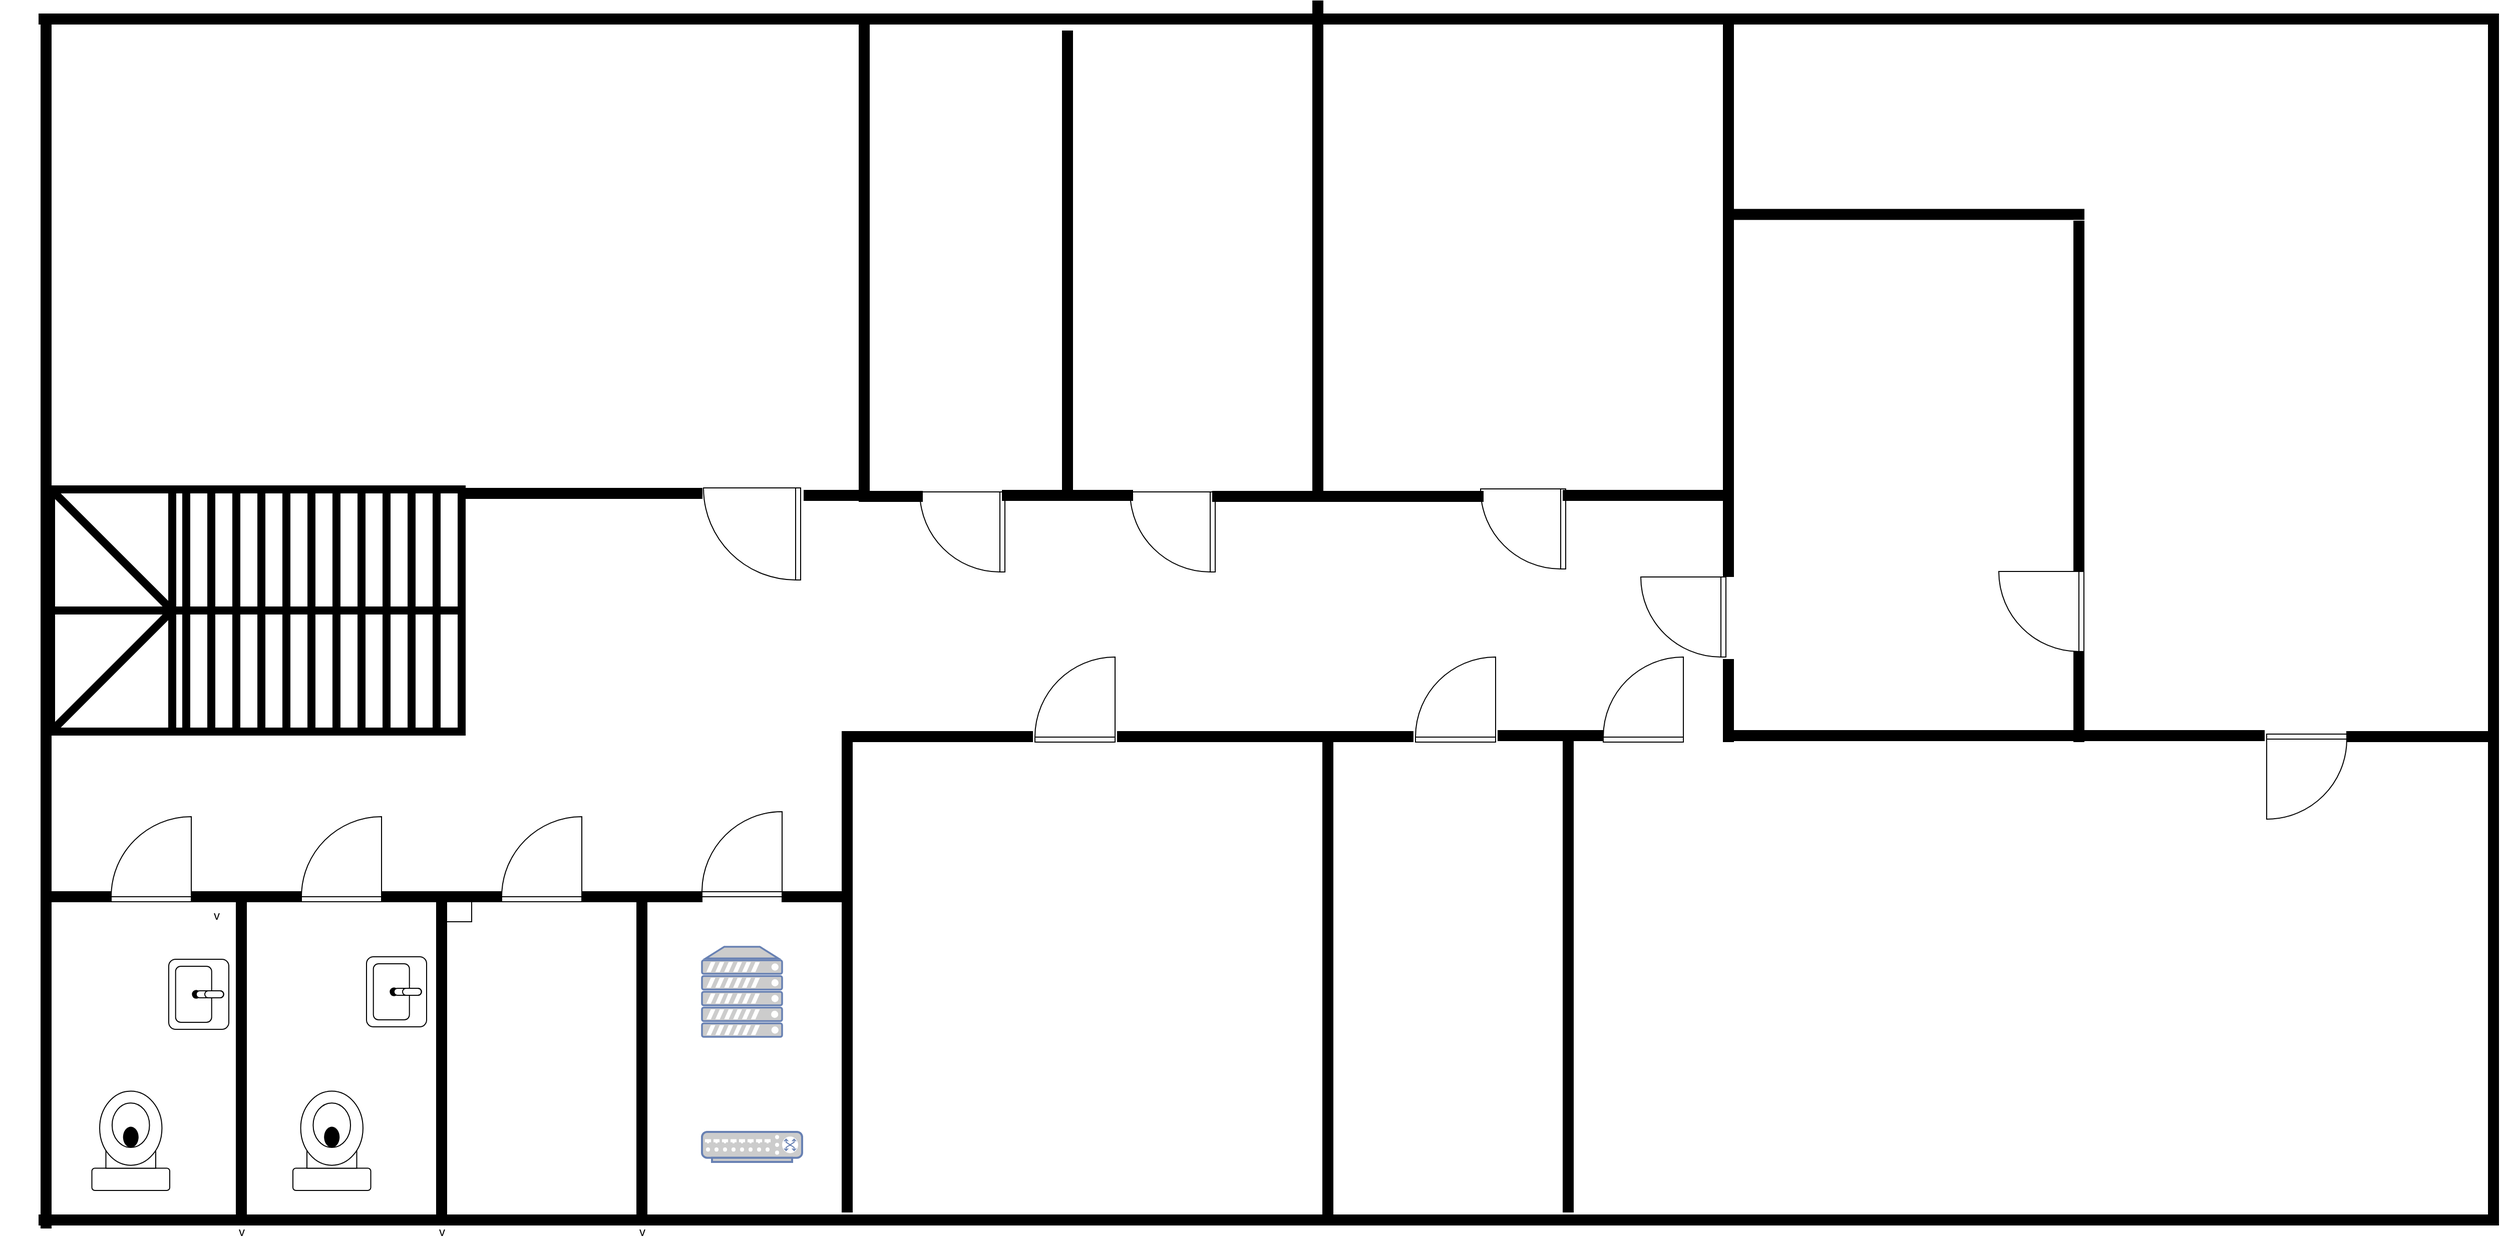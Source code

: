 <mxfile version="24.0.5" type="github">
  <diagram name="Page-1" id="38b20595-45e3-9b7f-d5ca-b57f44c5b66d">
    <mxGraphModel dx="2868" dy="1484" grid="1" gridSize="10" guides="1" tooltips="1" connect="1" arrows="1" fold="1" page="1" pageScale="1" pageWidth="1169" pageHeight="827" background="none" math="0" shadow="0">
      <root>
        <mxCell id="0" />
        <mxCell id="1" parent="0" />
        <mxCell id="cE951n0SnukcfVOSbf7h-42" value="" style="verticalLabelPosition=bottom;html=1;verticalAlign=top;align=center;strokeWidth=1;shape=mxgraph.floorplan.wallU;fillColor=#000000;rounded=0;shadow=0;comic=0;fontFamily=Verdana;fontSize=12;rotation=90;" vertex="1" parent="1">
          <mxGeometry x="1021" y="-380" width="1210" height="2456" as="geometry" />
        </mxCell>
        <mxCell id="cE951n0SnukcfVOSbf7h-43" value="" style="verticalLabelPosition=bottom;html=1;verticalAlign=top;align=center;strokeWidth=1;shape=mxgraph.floorplan.wall;fillColor=#000000;direction=south;rounded=0;shadow=0;comic=0;fontFamily=Verdana;fontSize=12;" vertex="1" parent="1">
          <mxGeometry x="400" y="253" width="10" height="1203" as="geometry" />
        </mxCell>
        <mxCell id="cE951n0SnukcfVOSbf7h-44" value="" style="verticalLabelPosition=bottom;html=1;verticalAlign=top;align=center;strokeWidth=1;shape=mxgraph.floorplan.wall;fillColor=#000000;rounded=0;shadow=0;comic=0;fontFamily=Verdana;fontSize=12;" vertex="1" parent="1">
          <mxGeometry x="1227" y="720" width="53" height="10" as="geometry" />
        </mxCell>
        <mxCell id="cE951n0SnukcfVOSbf7h-45" value="" style="verticalLabelPosition=bottom;html=1;verticalAlign=top;align=center;strokeWidth=1;shape=mxgraph.floorplan.doorLeft;rounded=0;shadow=0;comic=0;fontFamily=Verdana;fontSize=12;rotation=90;flipV=1;flipH=1;direction=west;" vertex="1" parent="1">
          <mxGeometry x="1280" y="718" width="80" height="85" as="geometry" />
        </mxCell>
        <mxCell id="cE951n0SnukcfVOSbf7h-46" value="" style="verticalLabelPosition=bottom;html=1;verticalAlign=top;align=center;strokeWidth=1;shape=mxgraph.floorplan.wall;fillColor=#000000;direction=south;rounded=0;shadow=0;comic=0;fontFamily=Verdana;fontSize=12;" vertex="1" parent="1">
          <mxGeometry x="1420" y="260" width="10" height="467" as="geometry" />
        </mxCell>
        <mxCell id="cE951n0SnukcfVOSbf7h-47" value="" style="verticalLabelPosition=bottom;html=1;verticalAlign=top;align=center;strokeWidth=1;shape=mxgraph.floorplan.wall;fillColor=#000000;direction=south;rounded=0;shadow=0;comic=0;fontFamily=Verdana;fontSize=12;" vertex="1" parent="1">
          <mxGeometry x="1217" y="247" width="10" height="483" as="geometry" />
        </mxCell>
        <mxCell id="cE951n0SnukcfVOSbf7h-48" value="" style="verticalLabelPosition=bottom;html=1;verticalAlign=top;align=center;strokeWidth=1;shape=mxgraph.floorplan.toilet;rounded=0;shadow=0;comic=0;fontFamily=Verdana;fontSize=12;rotation=-90;direction=north;" vertex="1" parent="1">
          <mxGeometry x="440" y="1330" width="99.25" height="77.75" as="geometry" />
        </mxCell>
        <mxCell id="cE951n0SnukcfVOSbf7h-49" value="" style="verticalLabelPosition=bottom;html=1;verticalAlign=top;align=center;strokeWidth=1;shape=mxgraph.floorplan.wall;fillColor=#000000;rounded=0;shadow=0;comic=0;fontFamily=Verdana;fontSize=12;" vertex="1" parent="1">
          <mxGeometry x="820" y="717" width="240" height="10" as="geometry" />
        </mxCell>
        <mxCell id="cE951n0SnukcfVOSbf7h-50" value="" style="verticalLabelPosition=bottom;html=1;verticalAlign=top;align=center;strokeWidth=1;shape=mxgraph.floorplan.doorLeft;rounded=0;shadow=0;comic=0;fillColor=#FFFFFF;fontFamily=Verdana;fontSize=12;rotation=90;" vertex="1" parent="1">
          <mxGeometry x="1070" y="720" width="92" height="85" as="geometry" />
        </mxCell>
        <mxCell id="cE951n0SnukcfVOSbf7h-51" value="" style="verticalLabelPosition=bottom;html=1;verticalAlign=top;align=center;strokeWidth=1;shape=mxgraph.floorplan.sink_2;rounded=0;shadow=0;comic=0;fontFamily=Verdana;fontSize=12;rotation=90;" vertex="1" parent="1">
          <mxGeometry x="522.5" y="1192.5" width="70" height="60" as="geometry" />
        </mxCell>
        <mxCell id="cE951n0SnukcfVOSbf7h-52" value="" style="verticalLabelPosition=bottom;html=1;verticalAlign=top;align=center;strokeWidth=1;shape=mxgraph.floorplan.wall;fillColor=#000000;direction=west;rounded=0;shadow=0;comic=0;fontFamily=Verdana;fontSize=12;" vertex="1" parent="1">
          <mxGeometry x="1162" y="719" width="58" height="10" as="geometry" />
        </mxCell>
        <mxCell id="cE951n0SnukcfVOSbf7h-53" value="" style="verticalLabelPosition=bottom;html=1;verticalAlign=top;align=center;shape=mxgraph.floorplan.stairsRest;direction=west;strokeWidth=8;" vertex="1" parent="1">
          <mxGeometry x="410" y="718" width="410" height="242" as="geometry" />
        </mxCell>
        <mxCell id="cE951n0SnukcfVOSbf7h-54" value="" style="verticalLabelPosition=bottom;html=1;verticalAlign=top;align=center;shape=mxgraph.floorplan.wall;fillColor=strokeColor;direction=south;" vertex="1" parent="1">
          <mxGeometry x="1200" y="960" width="10" height="480" as="geometry" />
        </mxCell>
        <mxCell id="cE951n0SnukcfVOSbf7h-55" value="v" style="verticalLabelPosition=bottom;html=1;verticalAlign=top;align=center;shape=mxgraph.floorplan.wall;fillColor=strokeColor;direction=south;" vertex="1" parent="1">
          <mxGeometry x="360" y="1120" width="480" height="326" as="geometry" />
        </mxCell>
        <mxCell id="cE951n0SnukcfVOSbf7h-56" value="v" style="verticalLabelPosition=bottom;html=1;verticalAlign=top;align=center;shape=mxgraph.floorplan.wall;fillColor=strokeColor;direction=south;" vertex="1" parent="1">
          <mxGeometry x="760" y="1120" width="480" height="326" as="geometry" />
        </mxCell>
        <mxCell id="cE951n0SnukcfVOSbf7h-57" value="v" style="verticalLabelPosition=bottom;html=1;verticalAlign=top;align=center;shape=mxgraph.floorplan.wall;fillColor=strokeColor;direction=south;" vertex="1" parent="1">
          <mxGeometry x="560" y="1120" width="480" height="326" as="geometry" />
        </mxCell>
        <mxCell id="cE951n0SnukcfVOSbf7h-58" value="" style="verticalLabelPosition=bottom;html=1;verticalAlign=top;align=center;shape=mxgraph.floorplan.doorLeft;aspect=fixed;direction=west;" vertex="1" parent="1">
          <mxGeometry x="1060" y="1040" width="80" height="85" as="geometry" />
        </mxCell>
        <mxCell id="cE951n0SnukcfVOSbf7h-59" value="" style="verticalLabelPosition=bottom;html=1;verticalAlign=top;align=center;shape=mxgraph.floorplan.wall;fillColor=strokeColor;" vertex="1" parent="1">
          <mxGeometry x="1140" y="1120" width="60" height="10" as="geometry" />
        </mxCell>
        <mxCell id="cE951n0SnukcfVOSbf7h-60" value="" style="verticalLabelPosition=bottom;html=1;verticalAlign=top;align=center;shape=mxgraph.floorplan.wall;fillColor=strokeColor;" vertex="1" parent="1">
          <mxGeometry x="1000" y="1120" width="60" height="10" as="geometry" />
        </mxCell>
        <mxCell id="cE951n0SnukcfVOSbf7h-61" style="edgeStyle=orthogonalEdgeStyle;rounded=0;orthogonalLoop=1;jettySize=auto;html=1;" edge="1" parent="1" source="cE951n0SnukcfVOSbf7h-62" target="cE951n0SnukcfVOSbf7h-57">
          <mxGeometry relative="1" as="geometry" />
        </mxCell>
        <mxCell id="cE951n0SnukcfVOSbf7h-62" value="" style="verticalLabelPosition=bottom;html=1;verticalAlign=top;align=center;shape=mxgraph.floorplan.wall;fillColor=strokeColor;" vertex="1" parent="1">
          <mxGeometry x="800" y="1120" width="60" height="10" as="geometry" />
        </mxCell>
        <mxCell id="cE951n0SnukcfVOSbf7h-63" value="" style="verticalLabelPosition=bottom;html=1;verticalAlign=top;align=center;shape=mxgraph.floorplan.wall;fillColor=strokeColor;" vertex="1" parent="1">
          <mxGeometry x="940" y="1120" width="60" height="10" as="geometry" />
        </mxCell>
        <mxCell id="cE951n0SnukcfVOSbf7h-64" value="" style="verticalLabelPosition=bottom;html=1;verticalAlign=top;align=center;shape=mxgraph.floorplan.doorLeft;aspect=fixed;direction=west;" vertex="1" parent="1">
          <mxGeometry x="660" y="1045" width="80" height="85" as="geometry" />
        </mxCell>
        <mxCell id="cE951n0SnukcfVOSbf7h-65" value="" style="verticalLabelPosition=bottom;html=1;verticalAlign=top;align=center;shape=mxgraph.floorplan.wall;fillColor=strokeColor;" vertex="1" parent="1">
          <mxGeometry x="600" y="1120" width="60" height="10" as="geometry" />
        </mxCell>
        <mxCell id="cE951n0SnukcfVOSbf7h-66" value="v" style="verticalLabelPosition=bottom;html=1;verticalAlign=top;align=center;shape=mxgraph.floorplan.wall;fillColor=strokeColor;" vertex="1" parent="1">
          <mxGeometry x="550" y="1120" width="50" height="10" as="geometry" />
        </mxCell>
        <mxCell id="cE951n0SnukcfVOSbf7h-67" value="" style="verticalLabelPosition=bottom;html=1;verticalAlign=top;align=center;shape=mxgraph.floorplan.doorLeft;aspect=fixed;direction=west;" vertex="1" parent="1">
          <mxGeometry x="860" y="1045" width="80" height="85" as="geometry" />
        </mxCell>
        <mxCell id="cE951n0SnukcfVOSbf7h-68" value="" style="verticalLabelPosition=bottom;html=1;verticalAlign=top;align=center;shape=mxgraph.floorplan.wall;fillColor=strokeColor;" vertex="1" parent="1">
          <mxGeometry x="410" y="1120" width="60" height="10" as="geometry" />
        </mxCell>
        <mxCell id="cE951n0SnukcfVOSbf7h-69" value="" style="verticalLabelPosition=bottom;html=1;verticalAlign=top;align=center;shape=mxgraph.floorplan.doorLeft;aspect=fixed;direction=west;" vertex="1" parent="1">
          <mxGeometry x="470" y="1045" width="80" height="85" as="geometry" />
        </mxCell>
        <mxCell id="cE951n0SnukcfVOSbf7h-70" value="" style="verticalLabelPosition=bottom;html=1;verticalAlign=top;align=center;shape=mxgraph.floorplan.wall;fillColor=strokeColor;" vertex="1" parent="1">
          <mxGeometry x="740" y="1120" width="60" height="10" as="geometry" />
        </mxCell>
        <mxCell id="cE951n0SnukcfVOSbf7h-71" value="" style="verticalLabelPosition=bottom;html=1;verticalAlign=top;align=center;strokeWidth=1;shape=mxgraph.floorplan.toilet;rounded=0;shadow=0;comic=0;fontFamily=Verdana;fontSize=12;rotation=-90;direction=north;" vertex="1" parent="1">
          <mxGeometry x="640.75" y="1330" width="99.25" height="77.75" as="geometry" />
        </mxCell>
        <mxCell id="cE951n0SnukcfVOSbf7h-72" value="" style="verticalLabelPosition=bottom;html=1;verticalAlign=top;align=center;strokeWidth=1;shape=mxgraph.floorplan.sink_2;rounded=0;shadow=0;comic=0;fontFamily=Verdana;fontSize=12;rotation=90;" vertex="1" parent="1">
          <mxGeometry x="720" y="1190" width="70" height="60" as="geometry" />
        </mxCell>
        <mxCell id="cE951n0SnukcfVOSbf7h-73" value="" style="verticalLabelPosition=bottom;html=1;verticalAlign=top;align=center;strokeWidth=1;shape=mxgraph.floorplan.wall;fillColor=#000000;direction=south;rounded=0;shadow=0;comic=0;fontFamily=Verdana;fontSize=12;" vertex="1" parent="1">
          <mxGeometry x="1670" y="230" width="10" height="490" as="geometry" />
        </mxCell>
        <mxCell id="cE951n0SnukcfVOSbf7h-74" value="" style="verticalLabelPosition=bottom;html=1;verticalAlign=top;align=center;strokeWidth=1;shape=mxgraph.floorplan.wall;fillColor=#000000;direction=south;rounded=0;shadow=0;comic=0;fontFamily=Verdana;fontSize=12;" vertex="1" parent="1">
          <mxGeometry x="2080" y="252" width="10" height="553" as="geometry" />
        </mxCell>
        <mxCell id="cE951n0SnukcfVOSbf7h-75" value="" style="verticalLabelPosition=bottom;html=1;verticalAlign=top;align=center;strokeWidth=1;shape=mxgraph.floorplan.wall;fillColor=#000000;direction=south;rounded=0;shadow=0;comic=0;fontFamily=Verdana;fontSize=12;" vertex="1" parent="1">
          <mxGeometry x="2430" y="450" width="10" height="350" as="geometry" />
        </mxCell>
        <mxCell id="cE951n0SnukcfVOSbf7h-76" value="" style="verticalLabelPosition=bottom;html=1;verticalAlign=top;align=center;strokeWidth=1;shape=mxgraph.floorplan.doorLeft;rounded=0;shadow=0;comic=0;fontFamily=Verdana;fontSize=12;rotation=90;flipV=1;flipH=1;direction=west;" vertex="1" parent="1">
          <mxGeometry x="2000" y="803" width="80" height="85" as="geometry" />
        </mxCell>
        <mxCell id="cE951n0SnukcfVOSbf7h-77" value="" style="verticalLabelPosition=bottom;html=1;verticalAlign=top;align=center;strokeWidth=1;shape=mxgraph.floorplan.wall;fillColor=#000000;direction=south;rounded=0;shadow=0;comic=0;fontFamily=Verdana;fontSize=12;" vertex="1" parent="1">
          <mxGeometry x="1920" y="960" width="10" height="480" as="geometry" />
        </mxCell>
        <mxCell id="cE951n0SnukcfVOSbf7h-78" value="" style="verticalLabelPosition=bottom;html=1;verticalAlign=top;align=center;strokeWidth=1;shape=mxgraph.floorplan.wall;fillColor=#000000;direction=south;rounded=0;shadow=0;comic=0;fontFamily=Verdana;fontSize=12;" vertex="1" parent="1">
          <mxGeometry x="1430" y="960" width="510" height="490" as="geometry" />
        </mxCell>
        <mxCell id="cE951n0SnukcfVOSbf7h-79" value="" style="verticalLabelPosition=bottom;html=1;verticalAlign=top;align=center;strokeWidth=1;shape=mxgraph.floorplan.doorLeft;rounded=0;shadow=0;comic=0;fontFamily=Verdana;fontSize=12;rotation=90;flipV=1;flipH=1;direction=north;" vertex="1" parent="1">
          <mxGeometry x="1770" y="888" width="85" height="80" as="geometry" />
        </mxCell>
        <mxCell id="cE951n0SnukcfVOSbf7h-80" value="" style="verticalLabelPosition=bottom;html=1;verticalAlign=top;align=center;strokeWidth=1;shape=mxgraph.floorplan.doorLeft;rounded=0;shadow=0;comic=0;fontFamily=Verdana;fontSize=12;rotation=90;flipV=1;flipH=1;direction=north;" vertex="1" parent="1">
          <mxGeometry x="1390" y="888" width="85" height="80" as="geometry" />
        </mxCell>
        <mxCell id="cE951n0SnukcfVOSbf7h-81" value="" style="verticalLabelPosition=bottom;html=1;verticalAlign=top;align=center;strokeWidth=1;shape=mxgraph.floorplan.wall;fillColor=#000000;direction=west;rounded=0;shadow=0;comic=0;fontFamily=Verdana;fontSize=12;" vertex="1" parent="1">
          <mxGeometry x="1200" y="960" width="190" height="10" as="geometry" />
        </mxCell>
        <mxCell id="cE951n0SnukcfVOSbf7h-82" value="" style="verticalLabelPosition=bottom;html=1;verticalAlign=top;align=center;strokeWidth=1;shape=mxgraph.floorplan.wall;fillColor=#000000;direction=west;rounded=0;shadow=0;comic=0;fontFamily=Verdana;fontSize=12;" vertex="1" parent="1">
          <mxGeometry x="1475" y="960" width="205" height="10" as="geometry" />
        </mxCell>
        <mxCell id="cE951n0SnukcfVOSbf7h-83" value="" style="verticalLabelPosition=bottom;html=1;verticalAlign=top;align=center;strokeWidth=1;shape=mxgraph.floorplan.wall;fillColor=#000000;direction=west;rounded=0;shadow=0;comic=0;fontFamily=Verdana;fontSize=12;" vertex="1" parent="1">
          <mxGeometry x="1680" y="960" width="90" height="10" as="geometry" />
        </mxCell>
        <mxCell id="cE951n0SnukcfVOSbf7h-84" value="" style="verticalLabelPosition=bottom;html=1;verticalAlign=top;align=center;strokeWidth=1;shape=mxgraph.floorplan.wall;fillColor=#000000;direction=west;rounded=0;shadow=0;comic=0;fontFamily=Verdana;fontSize=12;" vertex="1" parent="1">
          <mxGeometry x="1855" y="959" width="65" height="10" as="geometry" />
        </mxCell>
        <mxCell id="cE951n0SnukcfVOSbf7h-85" value="" style="verticalLabelPosition=bottom;html=1;verticalAlign=top;align=center;strokeWidth=1;shape=mxgraph.floorplan.wall;fillColor=#000000;rounded=0;shadow=0;comic=0;fontFamily=Verdana;fontSize=12;" vertex="1" parent="1">
          <mxGeometry x="1360" y="719" width="130" height="10" as="geometry" />
        </mxCell>
        <mxCell id="cE951n0SnukcfVOSbf7h-86" value="" style="verticalLabelPosition=bottom;html=1;verticalAlign=top;align=center;strokeWidth=1;shape=mxgraph.floorplan.doorLeft;rounded=0;shadow=0;comic=0;fontFamily=Verdana;fontSize=12;rotation=90;flipV=1;flipH=1;direction=west;" vertex="1" parent="1">
          <mxGeometry x="1490" y="718" width="80" height="85" as="geometry" />
        </mxCell>
        <mxCell id="cE951n0SnukcfVOSbf7h-87" value="" style="verticalLabelPosition=bottom;html=1;verticalAlign=top;align=center;strokeWidth=1;shape=mxgraph.floorplan.wall;fillColor=#000000;rounded=0;shadow=0;comic=0;fontFamily=Verdana;fontSize=12;" vertex="1" parent="1">
          <mxGeometry x="1570" y="720" width="270" height="10" as="geometry" />
        </mxCell>
        <mxCell id="cE951n0SnukcfVOSbf7h-88" value="" style="verticalLabelPosition=bottom;html=1;verticalAlign=top;align=center;strokeWidth=1;shape=mxgraph.floorplan.doorLeft;rounded=0;shadow=0;comic=0;fontFamily=Verdana;fontSize=12;rotation=90;flipV=1;flipH=1;direction=west;" vertex="1" parent="1">
          <mxGeometry x="1840" y="715" width="80" height="85" as="geometry" />
        </mxCell>
        <mxCell id="cE951n0SnukcfVOSbf7h-89" value="" style="verticalLabelPosition=bottom;html=1;verticalAlign=top;align=center;strokeWidth=1;shape=mxgraph.floorplan.wall;fillColor=#000000;rounded=0;shadow=0;comic=0;fontFamily=Verdana;fontSize=12;" vertex="1" parent="1">
          <mxGeometry x="1920" y="719" width="160" height="10" as="geometry" />
        </mxCell>
        <mxCell id="cE951n0SnukcfVOSbf7h-90" value="" style="verticalLabelPosition=bottom;html=1;verticalAlign=top;align=center;strokeWidth=1;shape=mxgraph.floorplan.wall;fillColor=#000000;direction=west;rounded=0;shadow=0;comic=0;fontFamily=Verdana;fontSize=12;" vertex="1" parent="1">
          <mxGeometry x="2080" y="959" width="540" height="10" as="geometry" />
        </mxCell>
        <mxCell id="cE951n0SnukcfVOSbf7h-91" value="" style="verticalLabelPosition=bottom;html=1;verticalAlign=top;align=center;strokeWidth=1;shape=mxgraph.floorplan.doorLeft;rounded=0;shadow=0;comic=0;fontFamily=Verdana;fontSize=12;rotation=90;flipV=1;flipH=1;direction=north;" vertex="1" parent="1">
          <mxGeometry x="1957.5" y="888" width="85" height="80" as="geometry" />
        </mxCell>
        <mxCell id="cE951n0SnukcfVOSbf7h-92" value="" style="verticalLabelPosition=bottom;html=1;verticalAlign=top;align=center;strokeWidth=1;shape=mxgraph.floorplan.wall;fillColor=#000000;direction=west;rounded=0;shadow=0;comic=0;fontFamily=Verdana;fontSize=12;" vertex="1" parent="1">
          <mxGeometry x="2090" y="440" width="350" height="6.5" as="geometry" />
        </mxCell>
        <mxCell id="cE951n0SnukcfVOSbf7h-93" value="" style="verticalLabelPosition=bottom;html=1;verticalAlign=top;align=center;strokeWidth=1;shape=mxgraph.floorplan.wall;fillColor=#000000;direction=west;rounded=0;shadow=0;comic=0;fontFamily=Verdana;fontSize=12;" vertex="1" parent="1">
          <mxGeometry x="1920" y="958" width="40" height="12" as="geometry" />
        </mxCell>
        <mxCell id="cE951n0SnukcfVOSbf7h-94" value="" style="verticalLabelPosition=bottom;html=1;verticalAlign=top;align=center;strokeWidth=1;shape=mxgraph.floorplan.wall;fillColor=#000000;direction=south;rounded=0;shadow=0;comic=0;fontFamily=Verdana;fontSize=12;" vertex="1" parent="1">
          <mxGeometry x="2080" y="888" width="10" height="82" as="geometry" />
        </mxCell>
        <mxCell id="cE951n0SnukcfVOSbf7h-95" value="" style="verticalLabelPosition=bottom;html=1;verticalAlign=top;align=center;strokeWidth=1;shape=mxgraph.floorplan.doorLeft;rounded=0;shadow=0;comic=0;fontFamily=Verdana;fontSize=12;rotation=90;flipV=1;flipH=1;direction=west;" vertex="1" parent="1">
          <mxGeometry x="2357.5" y="797.5" width="80" height="85" as="geometry" />
        </mxCell>
        <mxCell id="cE951n0SnukcfVOSbf7h-96" value="" style="verticalLabelPosition=bottom;html=1;verticalAlign=top;align=center;strokeWidth=1;shape=mxgraph.floorplan.wall;fillColor=#000000;direction=south;rounded=0;shadow=0;comic=0;fontFamily=Verdana;fontSize=12;" vertex="1" parent="1">
          <mxGeometry x="2430" y="880" width="10" height="90" as="geometry" />
        </mxCell>
        <mxCell id="cE951n0SnukcfVOSbf7h-97" value="" style="verticalLabelPosition=bottom;html=1;verticalAlign=top;align=center;strokeWidth=1;shape=mxgraph.floorplan.doorLeft;rounded=0;shadow=0;comic=0;fontFamily=Verdana;fontSize=12;rotation=90;flipV=1;flipH=1;direction=south;" vertex="1" parent="1">
          <mxGeometry x="2620" y="965" width="85" height="80" as="geometry" />
        </mxCell>
        <mxCell id="cE951n0SnukcfVOSbf7h-98" value="" style="verticalLabelPosition=bottom;html=1;verticalAlign=top;align=center;strokeWidth=1;shape=mxgraph.floorplan.wall;fillColor=#000000;direction=west;rounded=0;shadow=0;comic=0;fontFamily=Verdana;fontSize=12;" vertex="1" parent="1">
          <mxGeometry x="2702.5" y="960" width="147.5" height="10" as="geometry" />
        </mxCell>
        <mxCell id="cE951n0SnukcfVOSbf7h-99" value="" style="fontColor=#0066CC;verticalAlign=top;verticalLabelPosition=bottom;labelPosition=center;align=center;html=1;outlineConnect=0;fillColor=#CCCCCC;strokeColor=#6881B3;gradientColor=none;gradientDirection=north;strokeWidth=2;shape=mxgraph.networks.server;" vertex="1" parent="1">
          <mxGeometry x="1060" y="1175" width="80" height="90" as="geometry" />
        </mxCell>
        <mxCell id="cE951n0SnukcfVOSbf7h-100" value="" style="fontColor=#0066CC;verticalAlign=top;verticalLabelPosition=bottom;labelPosition=center;align=center;html=1;outlineConnect=0;fillColor=#CCCCCC;strokeColor=#6881B3;gradientColor=none;gradientDirection=north;strokeWidth=2;shape=mxgraph.networks.switch;" vertex="1" parent="1">
          <mxGeometry x="1060" y="1360" width="100" height="30" as="geometry" />
        </mxCell>
      </root>
    </mxGraphModel>
  </diagram>
</mxfile>
